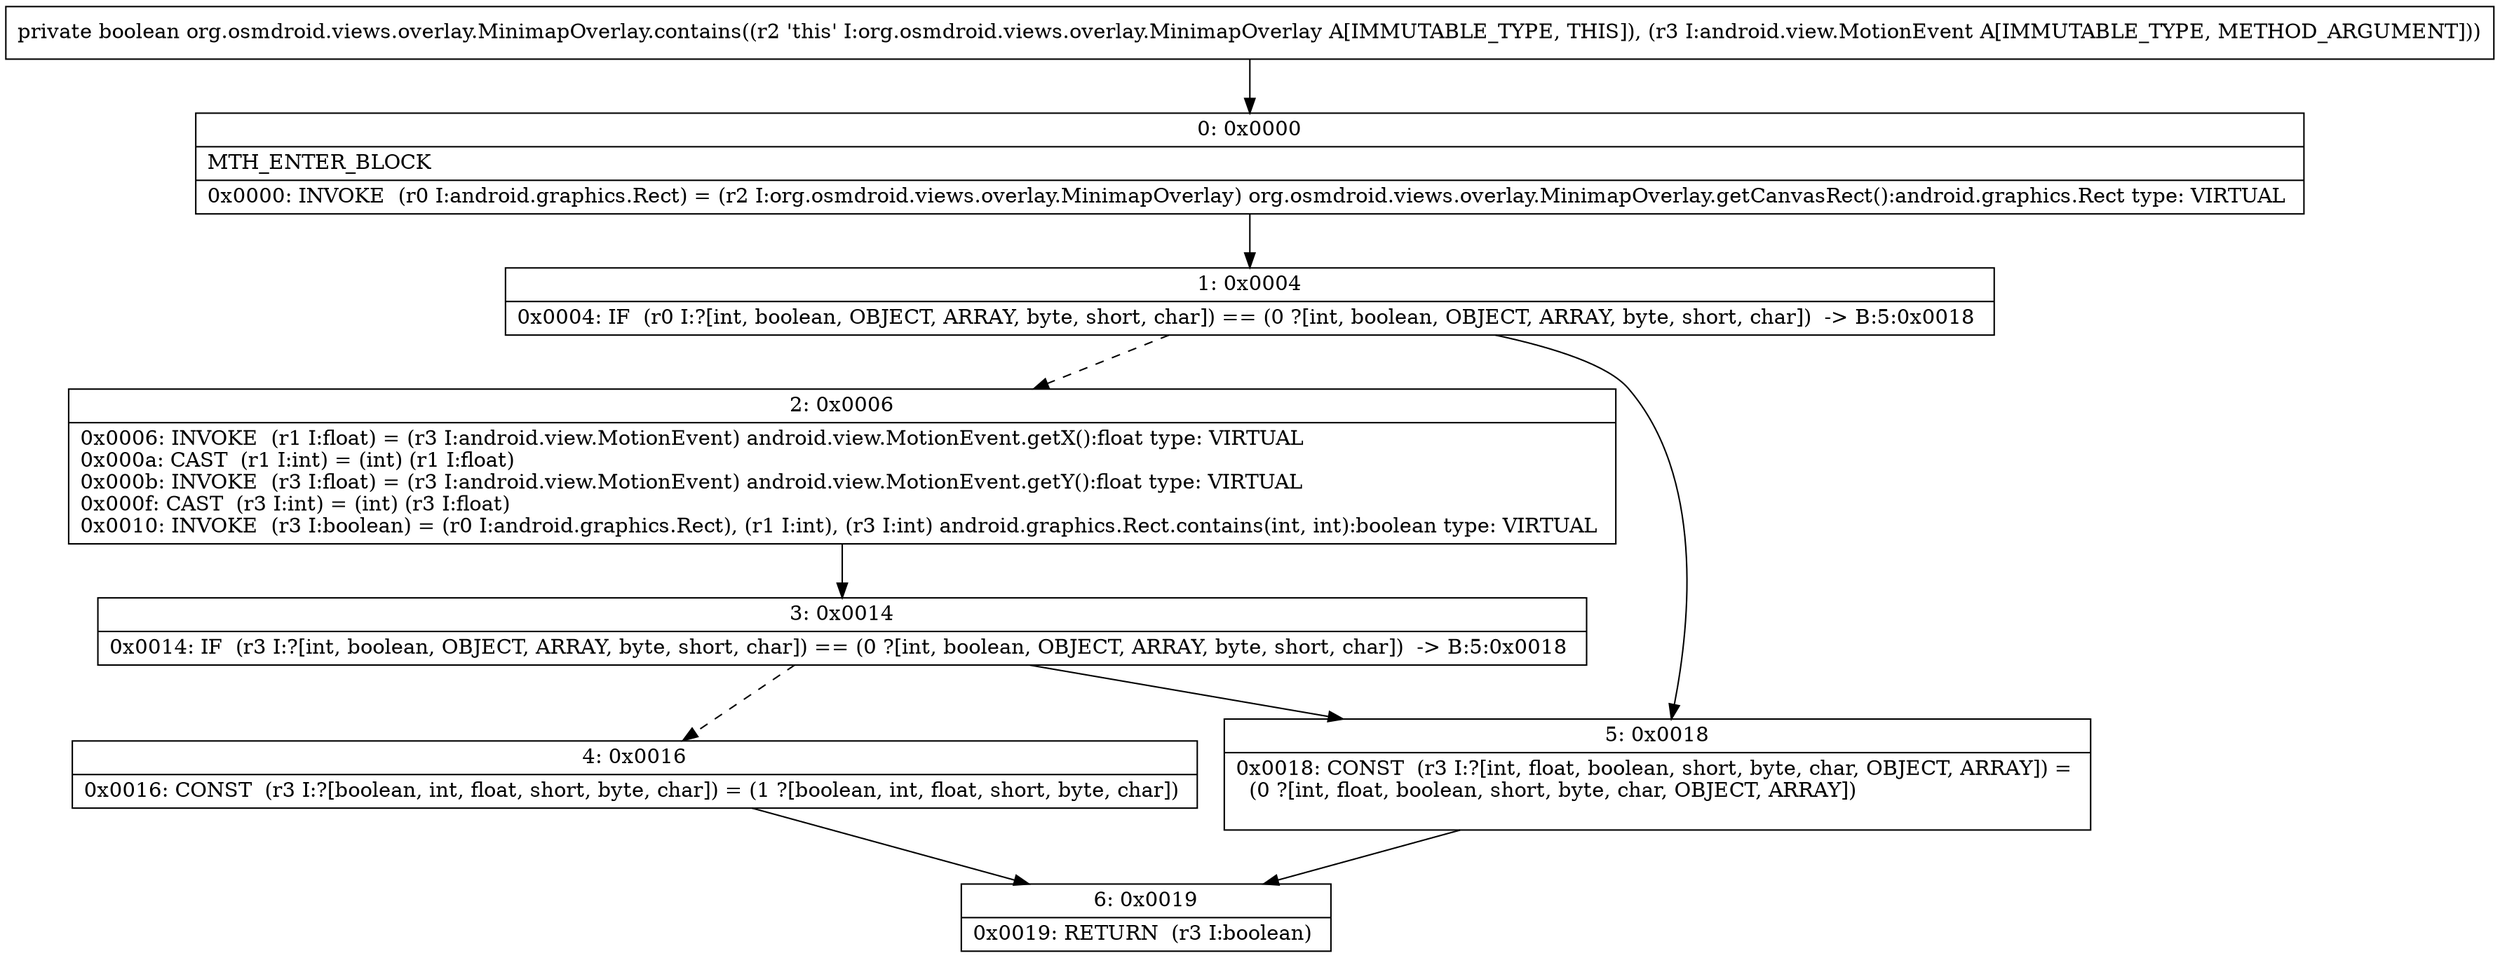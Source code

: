 digraph "CFG fororg.osmdroid.views.overlay.MinimapOverlay.contains(Landroid\/view\/MotionEvent;)Z" {
Node_0 [shape=record,label="{0\:\ 0x0000|MTH_ENTER_BLOCK\l|0x0000: INVOKE  (r0 I:android.graphics.Rect) = (r2 I:org.osmdroid.views.overlay.MinimapOverlay) org.osmdroid.views.overlay.MinimapOverlay.getCanvasRect():android.graphics.Rect type: VIRTUAL \l}"];
Node_1 [shape=record,label="{1\:\ 0x0004|0x0004: IF  (r0 I:?[int, boolean, OBJECT, ARRAY, byte, short, char]) == (0 ?[int, boolean, OBJECT, ARRAY, byte, short, char])  \-\> B:5:0x0018 \l}"];
Node_2 [shape=record,label="{2\:\ 0x0006|0x0006: INVOKE  (r1 I:float) = (r3 I:android.view.MotionEvent) android.view.MotionEvent.getX():float type: VIRTUAL \l0x000a: CAST  (r1 I:int) = (int) (r1 I:float) \l0x000b: INVOKE  (r3 I:float) = (r3 I:android.view.MotionEvent) android.view.MotionEvent.getY():float type: VIRTUAL \l0x000f: CAST  (r3 I:int) = (int) (r3 I:float) \l0x0010: INVOKE  (r3 I:boolean) = (r0 I:android.graphics.Rect), (r1 I:int), (r3 I:int) android.graphics.Rect.contains(int, int):boolean type: VIRTUAL \l}"];
Node_3 [shape=record,label="{3\:\ 0x0014|0x0014: IF  (r3 I:?[int, boolean, OBJECT, ARRAY, byte, short, char]) == (0 ?[int, boolean, OBJECT, ARRAY, byte, short, char])  \-\> B:5:0x0018 \l}"];
Node_4 [shape=record,label="{4\:\ 0x0016|0x0016: CONST  (r3 I:?[boolean, int, float, short, byte, char]) = (1 ?[boolean, int, float, short, byte, char]) \l}"];
Node_5 [shape=record,label="{5\:\ 0x0018|0x0018: CONST  (r3 I:?[int, float, boolean, short, byte, char, OBJECT, ARRAY]) = \l  (0 ?[int, float, boolean, short, byte, char, OBJECT, ARRAY])\l \l}"];
Node_6 [shape=record,label="{6\:\ 0x0019|0x0019: RETURN  (r3 I:boolean) \l}"];
MethodNode[shape=record,label="{private boolean org.osmdroid.views.overlay.MinimapOverlay.contains((r2 'this' I:org.osmdroid.views.overlay.MinimapOverlay A[IMMUTABLE_TYPE, THIS]), (r3 I:android.view.MotionEvent A[IMMUTABLE_TYPE, METHOD_ARGUMENT])) }"];
MethodNode -> Node_0;
Node_0 -> Node_1;
Node_1 -> Node_2[style=dashed];
Node_1 -> Node_5;
Node_2 -> Node_3;
Node_3 -> Node_4[style=dashed];
Node_3 -> Node_5;
Node_4 -> Node_6;
Node_5 -> Node_6;
}

